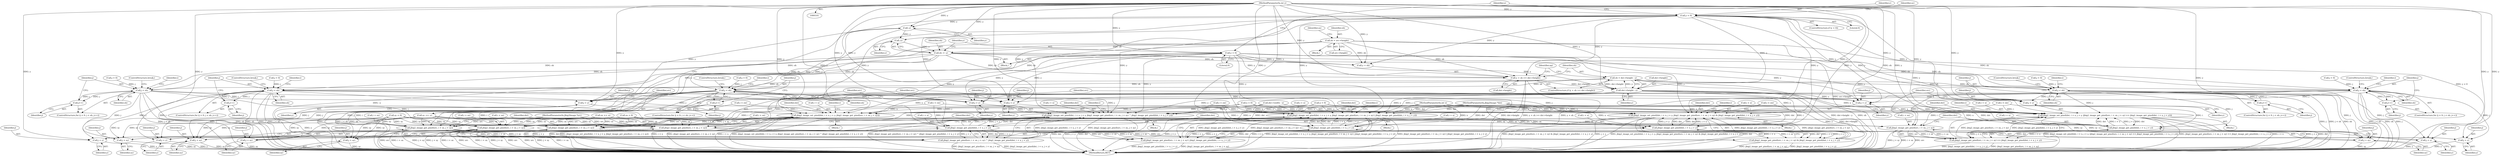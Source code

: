 digraph "0_ghostscript_e698d5c11d27212aa1098bc5b1673a3378563092_4@integer" {
"1000186" [label="(Call,sh = dst->height - y)"];
"1000188" [label="(Call,dst->height - y)"];
"1000179" [label="(Call,y + sh >= dst->height)"];
"1000148" [label="(Call,y < 0)"];
"1000106" [label="(MethodParameterIn,int y)"];
"1000160" [label="(Call,y = 0)"];
"1000156" [label="(Call,sh -= -y)"];
"1000158" [label="(Call,-y)"];
"1000154" [label="(Call,-y)"];
"1000118" [label="(Call,sh = src->height)"];
"1000201" [label="(Call,j < sh)"];
"1000204" [label="(Call,j++)"];
"1000217" [label="(Call,jbig2_image_set_pixel(dst, i + x, j + y, jbig2_image_get_pixel(src, i + sx, j + sy) | jbig2_image_get_pixel(dst, i + x, j + y)))"];
"1000234" [label="(Call,jbig2_image_get_pixel(dst, i + x, j + y))"];
"1000225" [label="(Call,jbig2_image_get_pixel(src, i + sx, j + sy) | jbig2_image_get_pixel(dst, i + x, j + y))"];
"1000222" [label="(Call,j + y)"];
"1000226" [label="(Call,jbig2_image_get_pixel(src, i + sx, j + sy))"];
"1000231" [label="(Call,j + sy)"];
"1000239" [label="(Call,j + y)"];
"1000248" [label="(Call,j < sh)"];
"1000251" [label="(Call,j++)"];
"1000264" [label="(Call,jbig2_image_set_pixel(dst, i + x, j + y, jbig2_image_get_pixel(src, i + sx, j + sy) & jbig2_image_get_pixel(dst, i + x, j + y)))"];
"1000281" [label="(Call,jbig2_image_get_pixel(dst, i + x, j + y))"];
"1000272" [label="(Call,jbig2_image_get_pixel(src, i + sx, j + sy) & jbig2_image_get_pixel(dst, i + x, j + y))"];
"1000269" [label="(Call,j + y)"];
"1000273" [label="(Call,jbig2_image_get_pixel(src, i + sx, j + sy))"];
"1000278" [label="(Call,j + sy)"];
"1000286" [label="(Call,j + y)"];
"1000295" [label="(Call,j < sh)"];
"1000298" [label="(Call,j++)"];
"1000311" [label="(Call,jbig2_image_set_pixel(dst, i + x, j + y, jbig2_image_get_pixel(src, i + sx, j + sy) ^ jbig2_image_get_pixel(dst, i + x, j + y)))"];
"1000328" [label="(Call,jbig2_image_get_pixel(dst, i + x, j + y))"];
"1000319" [label="(Call,jbig2_image_get_pixel(src, i + sx, j + sy) ^ jbig2_image_get_pixel(dst, i + x, j + y))"];
"1000316" [label="(Call,j + y)"];
"1000320" [label="(Call,jbig2_image_get_pixel(src, i + sx, j + sy))"];
"1000325" [label="(Call,j + sy)"];
"1000333" [label="(Call,j + y)"];
"1000342" [label="(Call,j < sh)"];
"1000345" [label="(Call,j++)"];
"1000358" [label="(Call,jbig2_image_set_pixel(dst, i + x, j + y, (jbig2_image_get_pixel(src, i + sx, j + sy) == jbig2_image_get_pixel(dst, i + x, j + y))))"];
"1000375" [label="(Call,jbig2_image_get_pixel(dst, i + x, j + y))"];
"1000366" [label="(Call,jbig2_image_get_pixel(src, i + sx, j + sy) == jbig2_image_get_pixel(dst, i + x, j + y))"];
"1000363" [label="(Call,j + y)"];
"1000367" [label="(Call,jbig2_image_get_pixel(src, i + sx, j + sy))"];
"1000372" [label="(Call,j + sy)"];
"1000380" [label="(Call,j + y)"];
"1000389" [label="(Call,j < sh)"];
"1000392" [label="(Call,j++)"];
"1000405" [label="(Call,jbig2_image_set_pixel(dst, i + x, j + y, jbig2_image_get_pixel(src, i + sx, j + sy)))"];
"1000410" [label="(Call,j + y)"];
"1000413" [label="(Call,jbig2_image_get_pixel(src, i + sx, j + sy))"];
"1000418" [label="(Call,j + sy)"];
"1000251" [label="(Call,j++)"];
"1000258" [label="(Call,i < sw)"];
"1000393" [label="(Identifier,j)"];
"1000412" [label="(Identifier,y)"];
"1000397" [label="(Identifier,i)"];
"1000424" [label="(MethodReturn,RET)"];
"1000136" [label="(Call,sx += -x)"];
"1000415" [label="(Call,i + sx)"];
"1000228" [label="(Call,i + sx)"];
"1000403" [label="(Identifier,i)"];
"1000147" [label="(ControlStructure,if (y < 0))"];
"1000364" [label="(Identifier,j)"];
"1000192" [label="(Identifier,y)"];
"1000189" [label="(Call,dst->height)"];
"1000249" [label="(Identifier,j)"];
"1000103" [label="(MethodParameterIn,Jbig2Image *dst)"];
"1000298" [label="(Call,j++)"];
"1000202" [label="(Identifier,j)"];
"1000376" [label="(Identifier,dst)"];
"1000151" [label="(Block,)"];
"1000296" [label="(Identifier,j)"];
"1000413" [label="(Call,jbig2_image_get_pixel(src, i + sx, j + sy))"];
"1000269" [label="(Call,j + y)"];
"1000326" [label="(Identifier,j)"];
"1000224" [label="(Identifier,y)"];
"1000124" [label="(Call,sx = 0)"];
"1000263" [label="(Block,)"];
"1000201" [label="(Call,j < sh)"];
"1000316" [label="(Call,j + y)"];
"1000313" [label="(Call,i + x)"];
"1000266" [label="(Call,i + x)"];
"1000186" [label="(Call,sh = dst->height - y)"];
"1000250" [label="(Identifier,sh)"];
"1000373" [label="(Identifier,j)"];
"1000380" [label="(Call,j + y)"];
"1000350" [label="(Identifier,i)"];
"1000356" [label="(Identifier,i)"];
"1000162" [label="(Literal,0)"];
"1000209" [label="(Identifier,i)"];
"1000410" [label="(Call,j + y)"];
"1000319" [label="(Call,jbig2_image_get_pixel(src, i + sx, j + sy) ^ jbig2_image_get_pixel(dst, i + x, j + y))"];
"1000226" [label="(Call,jbig2_image_get_pixel(src, i + sx, j + sy))"];
"1000295" [label="(Call,j < sh)"];
"1000105" [label="(MethodParameterIn,int x)"];
"1000198" [label="(Call,j = 0)"];
"1000106" [label="(MethodParameterIn,int y)"];
"1000244" [label="(ControlStructure,for (j = 0; j < sh; j++))"];
"1000252" [label="(Identifier,j)"];
"1000363" [label="(Call,j + y)"];
"1000282" [label="(Identifier,dst)"];
"1000125" [label="(Identifier,sx)"];
"1000344" [label="(Identifier,sh)"];
"1000330" [label="(Call,i + x)"];
"1000291" [label="(ControlStructure,for (j = 0; j < sh; j++))"];
"1000148" [label="(Call,y < 0)"];
"1000368" [label="(Identifier,src)"];
"1000271" [label="(Identifier,y)"];
"1000203" [label="(Identifier,sh)"];
"1000392" [label="(Call,j++)"];
"1000231" [label="(Call,j + sy)"];
"1000223" [label="(Identifier,j)"];
"1000405" [label="(Call,jbig2_image_set_pixel(dst, i + x, j + y, jbig2_image_get_pixel(src, i + sx, j + sy)))"];
"1000215" [label="(Identifier,i)"];
"1000338" [label="(ControlStructure,for (j = 0; j < sh; j++))"];
"1000325" [label="(Call,j + sy)"];
"1000322" [label="(Call,i + sx)"];
"1000153" [label="(Identifier,sy)"];
"1000365" [label="(Identifier,y)"];
"1000406" [label="(Identifier,dst)"];
"1000149" [label="(Identifier,y)"];
"1000286" [label="(Call,j + y)"];
"1000358" [label="(Call,jbig2_image_set_pixel(dst, i + x, j + y, (jbig2_image_get_pixel(src, i + sx, j + sy) == jbig2_image_get_pixel(dst, i + x, j + y))))"];
"1000414" [label="(Identifier,src)"];
"1000386" [label="(Call,j = 0)"];
"1000160" [label="(Call,y = 0)"];
"1000222" [label="(Call,j + y)"];
"1000245" [label="(Call,j = 0)"];
"1000280" [label="(Identifier,sy)"];
"1000158" [label="(Call,-y)"];
"1000166" [label="(Identifier,x)"];
"1000219" [label="(Call,i + x)"];
"1000310" [label="(Block,)"];
"1000264" [label="(Call,jbig2_image_set_pixel(dst, i + x, j + y, jbig2_image_get_pixel(src, i + sx, j + sy) & jbig2_image_get_pixel(dst, i + x, j + y)))"];
"1000108" [label="(Block,)"];
"1000375" [label="(Call,jbig2_image_get_pixel(dst, i + x, j + y))"];
"1000227" [label="(Identifier,src)"];
"1000194" [label="(Identifier,op)"];
"1000333" [label="(Call,j + y)"];
"1000161" [label="(Identifier,y)"];
"1000383" [label="(ControlStructure,break;)"];
"1000360" [label="(Call,i + x)"];
"1000317" [label="(Identifier,j)"];
"1000270" [label="(Identifier,j)"];
"1000367" [label="(Call,jbig2_image_get_pixel(src, i + sx, j + sy))"];
"1000236" [label="(Call,i + x)"];
"1000159" [label="(Identifier,y)"];
"1000321" [label="(Identifier,src)"];
"1000411" [label="(Identifier,j)"];
"1000390" [label="(Identifier,j)"];
"1000399" [label="(Call,i < sw)"];
"1000265" [label="(Identifier,dst)"];
"1000382" [label="(Identifier,y)"];
"1000187" [label="(Identifier,sh)"];
"1000389" [label="(Call,j < sh)"];
"1000278" [label="(Call,j + sy)"];
"1000188" [label="(Call,dst->height - y)"];
"1000183" [label="(Call,dst->height)"];
"1000283" [label="(Call,i + x)"];
"1000152" [label="(Call,sy += -y)"];
"1000204" [label="(Call,j++)"];
"1000352" [label="(Call,i < sw)"];
"1000328" [label="(Call,jbig2_image_get_pixel(dst, i + x, j + y))"];
"1000256" [label="(Identifier,i)"];
"1000132" [label="(Call,x < 0)"];
"1000156" [label="(Call,sh -= -y)"];
"1000118" [label="(Call,sh = src->height)"];
"1000289" [label="(ControlStructure,break;)"];
"1000242" [label="(ControlStructure,break;)"];
"1000357" [label="(Block,)"];
"1000235" [label="(Identifier,dst)"];
"1000297" [label="(Identifier,sh)"];
"1000335" [label="(Identifier,y)"];
"1000407" [label="(Call,i + x)"];
"1000359" [label="(Identifier,dst)"];
"1000234" [label="(Call,jbig2_image_get_pixel(dst, i + x, j + y))"];
"1000292" [label="(Call,j = 0)"];
"1000178" [label="(ControlStructure,if (y + sh >= dst->height))"];
"1000287" [label="(Identifier,j)"];
"1000150" [label="(Literal,0)"];
"1000157" [label="(Identifier,sh)"];
"1000334" [label="(Identifier,j)"];
"1000345" [label="(Call,j++)"];
"1000120" [label="(Call,src->height)"];
"1000205" [label="(Identifier,j)"];
"1000232" [label="(Identifier,j)"];
"1000381" [label="(Identifier,j)"];
"1000343" [label="(Identifier,j)"];
"1000104" [label="(MethodParameterIn,Jbig2Image *src)"];
"1000262" [label="(Identifier,i)"];
"1000420" [label="(Identifier,sy)"];
"1000218" [label="(Identifier,dst)"];
"1000339" [label="(Call,j = 0)"];
"1000418" [label="(Call,j + sy)"];
"1000154" [label="(Call,-y)"];
"1000233" [label="(Identifier,sy)"];
"1000155" [label="(Identifier,y)"];
"1000128" [label="(Call,sy = 0)"];
"1000273" [label="(Call,jbig2_image_get_pixel(src, i + sx, j + sy))"];
"1000342" [label="(Call,j < sh)"];
"1000216" [label="(Block,)"];
"1000311" [label="(Call,jbig2_image_set_pixel(dst, i + x, j + y, jbig2_image_get_pixel(src, i + sx, j + sy) ^ jbig2_image_get_pixel(dst, i + x, j + y)))"];
"1000312" [label="(Identifier,dst)"];
"1000404" [label="(Block,)"];
"1000369" [label="(Call,i + sx)"];
"1000179" [label="(Call,y + sh >= dst->height)"];
"1000366" [label="(Call,jbig2_image_get_pixel(src, i + sx, j + sy) == jbig2_image_get_pixel(dst, i + x, j + y))"];
"1000279" [label="(Identifier,j)"];
"1000320" [label="(Call,jbig2_image_get_pixel(src, i + sx, j + sy))"];
"1000240" [label="(Identifier,j)"];
"1000288" [label="(Identifier,y)"];
"1000119" [label="(Identifier,sh)"];
"1000305" [label="(Call,i < sw)"];
"1000318" [label="(Identifier,y)"];
"1000217" [label="(Call,jbig2_image_set_pixel(dst, i + x, j + y, jbig2_image_get_pixel(src, i + sx, j + sy) | jbig2_image_get_pixel(dst, i + x, j + y)))"];
"1000144" [label="(Call,x = 0)"];
"1000419" [label="(Identifier,j)"];
"1000275" [label="(Call,i + sx)"];
"1000346" [label="(Identifier,j)"];
"1000303" [label="(Identifier,i)"];
"1000197" [label="(ControlStructure,for (j = 0; j < sh; j++))"];
"1000372" [label="(Call,j + sy)"];
"1000272" [label="(Call,jbig2_image_get_pixel(src, i + sx, j + sy) & jbig2_image_get_pixel(dst, i + x, j + y))"];
"1000299" [label="(Identifier,j)"];
"1000421" [label="(ControlStructure,break;)"];
"1000173" [label="(Call,dst->width - x)"];
"1000329" [label="(Identifier,dst)"];
"1000336" [label="(ControlStructure,break;)"];
"1000225" [label="(Call,jbig2_image_get_pixel(src, i + sx, j + sy) | jbig2_image_get_pixel(dst, i + x, j + y))"];
"1000281" [label="(Call,jbig2_image_get_pixel(dst, i + x, j + y))"];
"1000241" [label="(Identifier,y)"];
"1000309" [label="(Identifier,i)"];
"1000391" [label="(Identifier,sh)"];
"1000239" [label="(Call,j + y)"];
"1000385" [label="(ControlStructure,for (j = 0; j < sh; j++))"];
"1000377" [label="(Call,i + x)"];
"1000374" [label="(Identifier,sy)"];
"1000180" [label="(Call,y + sh)"];
"1000211" [label="(Call,i < sw)"];
"1000248" [label="(Call,j < sh)"];
"1000327" [label="(Identifier,sy)"];
"1000274" [label="(Identifier,src)"];
"1000186" -> "1000178"  [label="AST: "];
"1000186" -> "1000188"  [label="CFG: "];
"1000187" -> "1000186"  [label="AST: "];
"1000188" -> "1000186"  [label="AST: "];
"1000194" -> "1000186"  [label="CFG: "];
"1000186" -> "1000424"  [label="DDG: dst->height - y"];
"1000186" -> "1000424"  [label="DDG: sh"];
"1000188" -> "1000186"  [label="DDG: dst->height"];
"1000188" -> "1000186"  [label="DDG: y"];
"1000186" -> "1000201"  [label="DDG: sh"];
"1000186" -> "1000248"  [label="DDG: sh"];
"1000186" -> "1000295"  [label="DDG: sh"];
"1000186" -> "1000342"  [label="DDG: sh"];
"1000186" -> "1000389"  [label="DDG: sh"];
"1000188" -> "1000192"  [label="CFG: "];
"1000189" -> "1000188"  [label="AST: "];
"1000192" -> "1000188"  [label="AST: "];
"1000188" -> "1000424"  [label="DDG: dst->height"];
"1000188" -> "1000424"  [label="DDG: y"];
"1000179" -> "1000188"  [label="DDG: dst->height"];
"1000106" -> "1000188"  [label="DDG: y"];
"1000148" -> "1000188"  [label="DDG: y"];
"1000160" -> "1000188"  [label="DDG: y"];
"1000188" -> "1000217"  [label="DDG: y"];
"1000188" -> "1000222"  [label="DDG: y"];
"1000188" -> "1000264"  [label="DDG: y"];
"1000188" -> "1000269"  [label="DDG: y"];
"1000188" -> "1000311"  [label="DDG: y"];
"1000188" -> "1000316"  [label="DDG: y"];
"1000188" -> "1000358"  [label="DDG: y"];
"1000188" -> "1000363"  [label="DDG: y"];
"1000188" -> "1000405"  [label="DDG: y"];
"1000188" -> "1000410"  [label="DDG: y"];
"1000179" -> "1000178"  [label="AST: "];
"1000179" -> "1000183"  [label="CFG: "];
"1000180" -> "1000179"  [label="AST: "];
"1000183" -> "1000179"  [label="AST: "];
"1000187" -> "1000179"  [label="CFG: "];
"1000194" -> "1000179"  [label="CFG: "];
"1000179" -> "1000424"  [label="DDG: y + sh >= dst->height"];
"1000179" -> "1000424"  [label="DDG: y + sh"];
"1000179" -> "1000424"  [label="DDG: dst->height"];
"1000148" -> "1000179"  [label="DDG: y"];
"1000160" -> "1000179"  [label="DDG: y"];
"1000106" -> "1000179"  [label="DDG: y"];
"1000156" -> "1000179"  [label="DDG: sh"];
"1000118" -> "1000179"  [label="DDG: sh"];
"1000148" -> "1000147"  [label="AST: "];
"1000148" -> "1000150"  [label="CFG: "];
"1000149" -> "1000148"  [label="AST: "];
"1000150" -> "1000148"  [label="AST: "];
"1000153" -> "1000148"  [label="CFG: "];
"1000166" -> "1000148"  [label="CFG: "];
"1000148" -> "1000424"  [label="DDG: y < 0"];
"1000106" -> "1000148"  [label="DDG: y"];
"1000148" -> "1000154"  [label="DDG: y"];
"1000148" -> "1000180"  [label="DDG: y"];
"1000148" -> "1000217"  [label="DDG: y"];
"1000148" -> "1000222"  [label="DDG: y"];
"1000148" -> "1000264"  [label="DDG: y"];
"1000148" -> "1000269"  [label="DDG: y"];
"1000148" -> "1000311"  [label="DDG: y"];
"1000148" -> "1000316"  [label="DDG: y"];
"1000148" -> "1000358"  [label="DDG: y"];
"1000148" -> "1000363"  [label="DDG: y"];
"1000148" -> "1000405"  [label="DDG: y"];
"1000148" -> "1000410"  [label="DDG: y"];
"1000106" -> "1000101"  [label="AST: "];
"1000106" -> "1000424"  [label="DDG: y"];
"1000106" -> "1000154"  [label="DDG: y"];
"1000106" -> "1000158"  [label="DDG: y"];
"1000106" -> "1000160"  [label="DDG: y"];
"1000106" -> "1000180"  [label="DDG: y"];
"1000106" -> "1000217"  [label="DDG: y"];
"1000106" -> "1000222"  [label="DDG: y"];
"1000106" -> "1000234"  [label="DDG: y"];
"1000106" -> "1000239"  [label="DDG: y"];
"1000106" -> "1000264"  [label="DDG: y"];
"1000106" -> "1000269"  [label="DDG: y"];
"1000106" -> "1000281"  [label="DDG: y"];
"1000106" -> "1000286"  [label="DDG: y"];
"1000106" -> "1000311"  [label="DDG: y"];
"1000106" -> "1000316"  [label="DDG: y"];
"1000106" -> "1000328"  [label="DDG: y"];
"1000106" -> "1000333"  [label="DDG: y"];
"1000106" -> "1000358"  [label="DDG: y"];
"1000106" -> "1000363"  [label="DDG: y"];
"1000106" -> "1000375"  [label="DDG: y"];
"1000106" -> "1000380"  [label="DDG: y"];
"1000106" -> "1000405"  [label="DDG: y"];
"1000106" -> "1000410"  [label="DDG: y"];
"1000160" -> "1000151"  [label="AST: "];
"1000160" -> "1000162"  [label="CFG: "];
"1000161" -> "1000160"  [label="AST: "];
"1000162" -> "1000160"  [label="AST: "];
"1000166" -> "1000160"  [label="CFG: "];
"1000160" -> "1000180"  [label="DDG: y"];
"1000160" -> "1000217"  [label="DDG: y"];
"1000160" -> "1000222"  [label="DDG: y"];
"1000160" -> "1000264"  [label="DDG: y"];
"1000160" -> "1000269"  [label="DDG: y"];
"1000160" -> "1000311"  [label="DDG: y"];
"1000160" -> "1000316"  [label="DDG: y"];
"1000160" -> "1000358"  [label="DDG: y"];
"1000160" -> "1000363"  [label="DDG: y"];
"1000160" -> "1000405"  [label="DDG: y"];
"1000160" -> "1000410"  [label="DDG: y"];
"1000156" -> "1000151"  [label="AST: "];
"1000156" -> "1000158"  [label="CFG: "];
"1000157" -> "1000156"  [label="AST: "];
"1000158" -> "1000156"  [label="AST: "];
"1000161" -> "1000156"  [label="CFG: "];
"1000156" -> "1000424"  [label="DDG: -y"];
"1000158" -> "1000156"  [label="DDG: y"];
"1000118" -> "1000156"  [label="DDG: sh"];
"1000156" -> "1000180"  [label="DDG: sh"];
"1000156" -> "1000201"  [label="DDG: sh"];
"1000156" -> "1000248"  [label="DDG: sh"];
"1000156" -> "1000295"  [label="DDG: sh"];
"1000156" -> "1000342"  [label="DDG: sh"];
"1000156" -> "1000389"  [label="DDG: sh"];
"1000158" -> "1000159"  [label="CFG: "];
"1000159" -> "1000158"  [label="AST: "];
"1000154" -> "1000158"  [label="DDG: y"];
"1000154" -> "1000152"  [label="AST: "];
"1000154" -> "1000155"  [label="CFG: "];
"1000155" -> "1000154"  [label="AST: "];
"1000152" -> "1000154"  [label="CFG: "];
"1000154" -> "1000152"  [label="DDG: y"];
"1000118" -> "1000108"  [label="AST: "];
"1000118" -> "1000120"  [label="CFG: "];
"1000119" -> "1000118"  [label="AST: "];
"1000120" -> "1000118"  [label="AST: "];
"1000125" -> "1000118"  [label="CFG: "];
"1000118" -> "1000424"  [label="DDG: src->height"];
"1000118" -> "1000180"  [label="DDG: sh"];
"1000118" -> "1000201"  [label="DDG: sh"];
"1000118" -> "1000248"  [label="DDG: sh"];
"1000118" -> "1000295"  [label="DDG: sh"];
"1000118" -> "1000342"  [label="DDG: sh"];
"1000118" -> "1000389"  [label="DDG: sh"];
"1000201" -> "1000197"  [label="AST: "];
"1000201" -> "1000203"  [label="CFG: "];
"1000202" -> "1000201"  [label="AST: "];
"1000203" -> "1000201"  [label="AST: "];
"1000209" -> "1000201"  [label="CFG: "];
"1000242" -> "1000201"  [label="CFG: "];
"1000201" -> "1000424"  [label="DDG: j < sh"];
"1000201" -> "1000424"  [label="DDG: sh"];
"1000201" -> "1000424"  [label="DDG: j"];
"1000198" -> "1000201"  [label="DDG: j"];
"1000204" -> "1000201"  [label="DDG: j"];
"1000201" -> "1000204"  [label="DDG: j"];
"1000201" -> "1000217"  [label="DDG: j"];
"1000201" -> "1000222"  [label="DDG: j"];
"1000201" -> "1000226"  [label="DDG: j"];
"1000201" -> "1000231"  [label="DDG: j"];
"1000201" -> "1000234"  [label="DDG: j"];
"1000201" -> "1000239"  [label="DDG: j"];
"1000204" -> "1000197"  [label="AST: "];
"1000204" -> "1000205"  [label="CFG: "];
"1000205" -> "1000204"  [label="AST: "];
"1000202" -> "1000204"  [label="CFG: "];
"1000217" -> "1000216"  [label="AST: "];
"1000217" -> "1000225"  [label="CFG: "];
"1000218" -> "1000217"  [label="AST: "];
"1000219" -> "1000217"  [label="AST: "];
"1000222" -> "1000217"  [label="AST: "];
"1000225" -> "1000217"  [label="AST: "];
"1000215" -> "1000217"  [label="CFG: "];
"1000217" -> "1000424"  [label="DDG: jbig2_image_get_pixel(src, i + sx, j + sy) | jbig2_image_get_pixel(dst, i + x, j + y)"];
"1000217" -> "1000424"  [label="DDG: i + x"];
"1000217" -> "1000424"  [label="DDG: jbig2_image_set_pixel(dst, i + x, j + y, jbig2_image_get_pixel(src, i + sx, j + sy) | jbig2_image_get_pixel(dst, i + x, j + y))"];
"1000217" -> "1000424"  [label="DDG: dst"];
"1000217" -> "1000424"  [label="DDG: j + y"];
"1000234" -> "1000217"  [label="DDG: dst"];
"1000234" -> "1000217"  [label="DDG: i + x"];
"1000234" -> "1000217"  [label="DDG: j + y"];
"1000103" -> "1000217"  [label="DDG: dst"];
"1000211" -> "1000217"  [label="DDG: i"];
"1000173" -> "1000217"  [label="DDG: x"];
"1000105" -> "1000217"  [label="DDG: x"];
"1000132" -> "1000217"  [label="DDG: x"];
"1000144" -> "1000217"  [label="DDG: x"];
"1000225" -> "1000217"  [label="DDG: jbig2_image_get_pixel(src, i + sx, j + sy)"];
"1000225" -> "1000217"  [label="DDG: jbig2_image_get_pixel(dst, i + x, j + y)"];
"1000217" -> "1000234"  [label="DDG: dst"];
"1000234" -> "1000225"  [label="AST: "];
"1000234" -> "1000239"  [label="CFG: "];
"1000235" -> "1000234"  [label="AST: "];
"1000236" -> "1000234"  [label="AST: "];
"1000239" -> "1000234"  [label="AST: "];
"1000225" -> "1000234"  [label="CFG: "];
"1000234" -> "1000225"  [label="DDG: dst"];
"1000234" -> "1000225"  [label="DDG: i + x"];
"1000234" -> "1000225"  [label="DDG: j + y"];
"1000103" -> "1000234"  [label="DDG: dst"];
"1000211" -> "1000234"  [label="DDG: i"];
"1000105" -> "1000234"  [label="DDG: x"];
"1000226" -> "1000225"  [label="AST: "];
"1000225" -> "1000424"  [label="DDG: jbig2_image_get_pixel(src, i + sx, j + sy)"];
"1000225" -> "1000424"  [label="DDG: jbig2_image_get_pixel(dst, i + x, j + y)"];
"1000226" -> "1000225"  [label="DDG: src"];
"1000226" -> "1000225"  [label="DDG: i + sx"];
"1000226" -> "1000225"  [label="DDG: j + sy"];
"1000222" -> "1000224"  [label="CFG: "];
"1000223" -> "1000222"  [label="AST: "];
"1000224" -> "1000222"  [label="AST: "];
"1000227" -> "1000222"  [label="CFG: "];
"1000226" -> "1000231"  [label="CFG: "];
"1000227" -> "1000226"  [label="AST: "];
"1000228" -> "1000226"  [label="AST: "];
"1000231" -> "1000226"  [label="AST: "];
"1000235" -> "1000226"  [label="CFG: "];
"1000226" -> "1000424"  [label="DDG: src"];
"1000226" -> "1000424"  [label="DDG: i + sx"];
"1000226" -> "1000424"  [label="DDG: j + sy"];
"1000104" -> "1000226"  [label="DDG: src"];
"1000211" -> "1000226"  [label="DDG: i"];
"1000124" -> "1000226"  [label="DDG: sx"];
"1000136" -> "1000226"  [label="DDG: sx"];
"1000128" -> "1000226"  [label="DDG: sy"];
"1000152" -> "1000226"  [label="DDG: sy"];
"1000231" -> "1000233"  [label="CFG: "];
"1000232" -> "1000231"  [label="AST: "];
"1000233" -> "1000231"  [label="AST: "];
"1000231" -> "1000424"  [label="DDG: sy"];
"1000128" -> "1000231"  [label="DDG: sy"];
"1000152" -> "1000231"  [label="DDG: sy"];
"1000239" -> "1000241"  [label="CFG: "];
"1000240" -> "1000239"  [label="AST: "];
"1000241" -> "1000239"  [label="AST: "];
"1000239" -> "1000424"  [label="DDG: y"];
"1000248" -> "1000244"  [label="AST: "];
"1000248" -> "1000250"  [label="CFG: "];
"1000249" -> "1000248"  [label="AST: "];
"1000250" -> "1000248"  [label="AST: "];
"1000256" -> "1000248"  [label="CFG: "];
"1000289" -> "1000248"  [label="CFG: "];
"1000248" -> "1000424"  [label="DDG: j < sh"];
"1000248" -> "1000424"  [label="DDG: sh"];
"1000248" -> "1000424"  [label="DDG: j"];
"1000251" -> "1000248"  [label="DDG: j"];
"1000245" -> "1000248"  [label="DDG: j"];
"1000248" -> "1000251"  [label="DDG: j"];
"1000248" -> "1000264"  [label="DDG: j"];
"1000248" -> "1000269"  [label="DDG: j"];
"1000248" -> "1000273"  [label="DDG: j"];
"1000248" -> "1000278"  [label="DDG: j"];
"1000248" -> "1000281"  [label="DDG: j"];
"1000248" -> "1000286"  [label="DDG: j"];
"1000251" -> "1000244"  [label="AST: "];
"1000251" -> "1000252"  [label="CFG: "];
"1000252" -> "1000251"  [label="AST: "];
"1000249" -> "1000251"  [label="CFG: "];
"1000264" -> "1000263"  [label="AST: "];
"1000264" -> "1000272"  [label="CFG: "];
"1000265" -> "1000264"  [label="AST: "];
"1000266" -> "1000264"  [label="AST: "];
"1000269" -> "1000264"  [label="AST: "];
"1000272" -> "1000264"  [label="AST: "];
"1000262" -> "1000264"  [label="CFG: "];
"1000264" -> "1000424"  [label="DDG: dst"];
"1000264" -> "1000424"  [label="DDG: j + y"];
"1000264" -> "1000424"  [label="DDG: jbig2_image_set_pixel(dst, i + x, j + y, jbig2_image_get_pixel(src, i + sx, j + sy) & jbig2_image_get_pixel(dst, i + x, j + y))"];
"1000264" -> "1000424"  [label="DDG: i + x"];
"1000264" -> "1000424"  [label="DDG: jbig2_image_get_pixel(src, i + sx, j + sy) & jbig2_image_get_pixel(dst, i + x, j + y)"];
"1000281" -> "1000264"  [label="DDG: dst"];
"1000281" -> "1000264"  [label="DDG: i + x"];
"1000281" -> "1000264"  [label="DDG: j + y"];
"1000103" -> "1000264"  [label="DDG: dst"];
"1000258" -> "1000264"  [label="DDG: i"];
"1000173" -> "1000264"  [label="DDG: x"];
"1000105" -> "1000264"  [label="DDG: x"];
"1000132" -> "1000264"  [label="DDG: x"];
"1000144" -> "1000264"  [label="DDG: x"];
"1000272" -> "1000264"  [label="DDG: jbig2_image_get_pixel(src, i + sx, j + sy)"];
"1000272" -> "1000264"  [label="DDG: jbig2_image_get_pixel(dst, i + x, j + y)"];
"1000264" -> "1000281"  [label="DDG: dst"];
"1000281" -> "1000272"  [label="AST: "];
"1000281" -> "1000286"  [label="CFG: "];
"1000282" -> "1000281"  [label="AST: "];
"1000283" -> "1000281"  [label="AST: "];
"1000286" -> "1000281"  [label="AST: "];
"1000272" -> "1000281"  [label="CFG: "];
"1000281" -> "1000272"  [label="DDG: dst"];
"1000281" -> "1000272"  [label="DDG: i + x"];
"1000281" -> "1000272"  [label="DDG: j + y"];
"1000103" -> "1000281"  [label="DDG: dst"];
"1000258" -> "1000281"  [label="DDG: i"];
"1000105" -> "1000281"  [label="DDG: x"];
"1000273" -> "1000272"  [label="AST: "];
"1000272" -> "1000424"  [label="DDG: jbig2_image_get_pixel(src, i + sx, j + sy)"];
"1000272" -> "1000424"  [label="DDG: jbig2_image_get_pixel(dst, i + x, j + y)"];
"1000273" -> "1000272"  [label="DDG: src"];
"1000273" -> "1000272"  [label="DDG: i + sx"];
"1000273" -> "1000272"  [label="DDG: j + sy"];
"1000269" -> "1000271"  [label="CFG: "];
"1000270" -> "1000269"  [label="AST: "];
"1000271" -> "1000269"  [label="AST: "];
"1000274" -> "1000269"  [label="CFG: "];
"1000273" -> "1000278"  [label="CFG: "];
"1000274" -> "1000273"  [label="AST: "];
"1000275" -> "1000273"  [label="AST: "];
"1000278" -> "1000273"  [label="AST: "];
"1000282" -> "1000273"  [label="CFG: "];
"1000273" -> "1000424"  [label="DDG: i + sx"];
"1000273" -> "1000424"  [label="DDG: src"];
"1000273" -> "1000424"  [label="DDG: j + sy"];
"1000104" -> "1000273"  [label="DDG: src"];
"1000258" -> "1000273"  [label="DDG: i"];
"1000124" -> "1000273"  [label="DDG: sx"];
"1000136" -> "1000273"  [label="DDG: sx"];
"1000128" -> "1000273"  [label="DDG: sy"];
"1000152" -> "1000273"  [label="DDG: sy"];
"1000278" -> "1000280"  [label="CFG: "];
"1000279" -> "1000278"  [label="AST: "];
"1000280" -> "1000278"  [label="AST: "];
"1000278" -> "1000424"  [label="DDG: sy"];
"1000128" -> "1000278"  [label="DDG: sy"];
"1000152" -> "1000278"  [label="DDG: sy"];
"1000286" -> "1000288"  [label="CFG: "];
"1000287" -> "1000286"  [label="AST: "];
"1000288" -> "1000286"  [label="AST: "];
"1000286" -> "1000424"  [label="DDG: y"];
"1000295" -> "1000291"  [label="AST: "];
"1000295" -> "1000297"  [label="CFG: "];
"1000296" -> "1000295"  [label="AST: "];
"1000297" -> "1000295"  [label="AST: "];
"1000303" -> "1000295"  [label="CFG: "];
"1000336" -> "1000295"  [label="CFG: "];
"1000295" -> "1000424"  [label="DDG: j"];
"1000295" -> "1000424"  [label="DDG: sh"];
"1000295" -> "1000424"  [label="DDG: j < sh"];
"1000292" -> "1000295"  [label="DDG: j"];
"1000298" -> "1000295"  [label="DDG: j"];
"1000295" -> "1000298"  [label="DDG: j"];
"1000295" -> "1000311"  [label="DDG: j"];
"1000295" -> "1000316"  [label="DDG: j"];
"1000295" -> "1000320"  [label="DDG: j"];
"1000295" -> "1000325"  [label="DDG: j"];
"1000295" -> "1000328"  [label="DDG: j"];
"1000295" -> "1000333"  [label="DDG: j"];
"1000298" -> "1000291"  [label="AST: "];
"1000298" -> "1000299"  [label="CFG: "];
"1000299" -> "1000298"  [label="AST: "];
"1000296" -> "1000298"  [label="CFG: "];
"1000311" -> "1000310"  [label="AST: "];
"1000311" -> "1000319"  [label="CFG: "];
"1000312" -> "1000311"  [label="AST: "];
"1000313" -> "1000311"  [label="AST: "];
"1000316" -> "1000311"  [label="AST: "];
"1000319" -> "1000311"  [label="AST: "];
"1000309" -> "1000311"  [label="CFG: "];
"1000311" -> "1000424"  [label="DDG: dst"];
"1000311" -> "1000424"  [label="DDG: j + y"];
"1000311" -> "1000424"  [label="DDG: i + x"];
"1000311" -> "1000424"  [label="DDG: jbig2_image_set_pixel(dst, i + x, j + y, jbig2_image_get_pixel(src, i + sx, j + sy) ^ jbig2_image_get_pixel(dst, i + x, j + y))"];
"1000311" -> "1000424"  [label="DDG: jbig2_image_get_pixel(src, i + sx, j + sy) ^ jbig2_image_get_pixel(dst, i + x, j + y)"];
"1000328" -> "1000311"  [label="DDG: dst"];
"1000328" -> "1000311"  [label="DDG: i + x"];
"1000328" -> "1000311"  [label="DDG: j + y"];
"1000103" -> "1000311"  [label="DDG: dst"];
"1000305" -> "1000311"  [label="DDG: i"];
"1000173" -> "1000311"  [label="DDG: x"];
"1000105" -> "1000311"  [label="DDG: x"];
"1000132" -> "1000311"  [label="DDG: x"];
"1000144" -> "1000311"  [label="DDG: x"];
"1000319" -> "1000311"  [label="DDG: jbig2_image_get_pixel(src, i + sx, j + sy)"];
"1000319" -> "1000311"  [label="DDG: jbig2_image_get_pixel(dst, i + x, j + y)"];
"1000311" -> "1000328"  [label="DDG: dst"];
"1000328" -> "1000319"  [label="AST: "];
"1000328" -> "1000333"  [label="CFG: "];
"1000329" -> "1000328"  [label="AST: "];
"1000330" -> "1000328"  [label="AST: "];
"1000333" -> "1000328"  [label="AST: "];
"1000319" -> "1000328"  [label="CFG: "];
"1000328" -> "1000319"  [label="DDG: dst"];
"1000328" -> "1000319"  [label="DDG: i + x"];
"1000328" -> "1000319"  [label="DDG: j + y"];
"1000103" -> "1000328"  [label="DDG: dst"];
"1000305" -> "1000328"  [label="DDG: i"];
"1000105" -> "1000328"  [label="DDG: x"];
"1000320" -> "1000319"  [label="AST: "];
"1000319" -> "1000424"  [label="DDG: jbig2_image_get_pixel(dst, i + x, j + y)"];
"1000319" -> "1000424"  [label="DDG: jbig2_image_get_pixel(src, i + sx, j + sy)"];
"1000320" -> "1000319"  [label="DDG: src"];
"1000320" -> "1000319"  [label="DDG: i + sx"];
"1000320" -> "1000319"  [label="DDG: j + sy"];
"1000316" -> "1000318"  [label="CFG: "];
"1000317" -> "1000316"  [label="AST: "];
"1000318" -> "1000316"  [label="AST: "];
"1000321" -> "1000316"  [label="CFG: "];
"1000320" -> "1000325"  [label="CFG: "];
"1000321" -> "1000320"  [label="AST: "];
"1000322" -> "1000320"  [label="AST: "];
"1000325" -> "1000320"  [label="AST: "];
"1000329" -> "1000320"  [label="CFG: "];
"1000320" -> "1000424"  [label="DDG: i + sx"];
"1000320" -> "1000424"  [label="DDG: j + sy"];
"1000320" -> "1000424"  [label="DDG: src"];
"1000104" -> "1000320"  [label="DDG: src"];
"1000305" -> "1000320"  [label="DDG: i"];
"1000124" -> "1000320"  [label="DDG: sx"];
"1000136" -> "1000320"  [label="DDG: sx"];
"1000128" -> "1000320"  [label="DDG: sy"];
"1000152" -> "1000320"  [label="DDG: sy"];
"1000325" -> "1000327"  [label="CFG: "];
"1000326" -> "1000325"  [label="AST: "];
"1000327" -> "1000325"  [label="AST: "];
"1000325" -> "1000424"  [label="DDG: sy"];
"1000128" -> "1000325"  [label="DDG: sy"];
"1000152" -> "1000325"  [label="DDG: sy"];
"1000333" -> "1000335"  [label="CFG: "];
"1000334" -> "1000333"  [label="AST: "];
"1000335" -> "1000333"  [label="AST: "];
"1000333" -> "1000424"  [label="DDG: y"];
"1000342" -> "1000338"  [label="AST: "];
"1000342" -> "1000344"  [label="CFG: "];
"1000343" -> "1000342"  [label="AST: "];
"1000344" -> "1000342"  [label="AST: "];
"1000350" -> "1000342"  [label="CFG: "];
"1000383" -> "1000342"  [label="CFG: "];
"1000342" -> "1000424"  [label="DDG: sh"];
"1000342" -> "1000424"  [label="DDG: j"];
"1000342" -> "1000424"  [label="DDG: j < sh"];
"1000339" -> "1000342"  [label="DDG: j"];
"1000345" -> "1000342"  [label="DDG: j"];
"1000342" -> "1000345"  [label="DDG: j"];
"1000342" -> "1000358"  [label="DDG: j"];
"1000342" -> "1000363"  [label="DDG: j"];
"1000342" -> "1000367"  [label="DDG: j"];
"1000342" -> "1000372"  [label="DDG: j"];
"1000342" -> "1000375"  [label="DDG: j"];
"1000342" -> "1000380"  [label="DDG: j"];
"1000345" -> "1000338"  [label="AST: "];
"1000345" -> "1000346"  [label="CFG: "];
"1000346" -> "1000345"  [label="AST: "];
"1000343" -> "1000345"  [label="CFG: "];
"1000358" -> "1000357"  [label="AST: "];
"1000358" -> "1000366"  [label="CFG: "];
"1000359" -> "1000358"  [label="AST: "];
"1000360" -> "1000358"  [label="AST: "];
"1000363" -> "1000358"  [label="AST: "];
"1000366" -> "1000358"  [label="AST: "];
"1000356" -> "1000358"  [label="CFG: "];
"1000358" -> "1000424"  [label="DDG: jbig2_image_set_pixel(dst, i + x, j + y, (jbig2_image_get_pixel(src, i + sx, j + sy) == jbig2_image_get_pixel(dst, i + x, j + y)))"];
"1000358" -> "1000424"  [label="DDG: jbig2_image_get_pixel(src, i + sx, j + sy) == jbig2_image_get_pixel(dst, i + x, j + y)"];
"1000358" -> "1000424"  [label="DDG: i + x"];
"1000358" -> "1000424"  [label="DDG: j + y"];
"1000358" -> "1000424"  [label="DDG: dst"];
"1000375" -> "1000358"  [label="DDG: dst"];
"1000375" -> "1000358"  [label="DDG: i + x"];
"1000375" -> "1000358"  [label="DDG: j + y"];
"1000103" -> "1000358"  [label="DDG: dst"];
"1000352" -> "1000358"  [label="DDG: i"];
"1000173" -> "1000358"  [label="DDG: x"];
"1000105" -> "1000358"  [label="DDG: x"];
"1000132" -> "1000358"  [label="DDG: x"];
"1000144" -> "1000358"  [label="DDG: x"];
"1000366" -> "1000358"  [label="DDG: jbig2_image_get_pixel(src, i + sx, j + sy)"];
"1000366" -> "1000358"  [label="DDG: jbig2_image_get_pixel(dst, i + x, j + y)"];
"1000358" -> "1000375"  [label="DDG: dst"];
"1000375" -> "1000366"  [label="AST: "];
"1000375" -> "1000380"  [label="CFG: "];
"1000376" -> "1000375"  [label="AST: "];
"1000377" -> "1000375"  [label="AST: "];
"1000380" -> "1000375"  [label="AST: "];
"1000366" -> "1000375"  [label="CFG: "];
"1000375" -> "1000366"  [label="DDG: dst"];
"1000375" -> "1000366"  [label="DDG: i + x"];
"1000375" -> "1000366"  [label="DDG: j + y"];
"1000103" -> "1000375"  [label="DDG: dst"];
"1000352" -> "1000375"  [label="DDG: i"];
"1000105" -> "1000375"  [label="DDG: x"];
"1000367" -> "1000366"  [label="AST: "];
"1000366" -> "1000424"  [label="DDG: jbig2_image_get_pixel(dst, i + x, j + y)"];
"1000366" -> "1000424"  [label="DDG: jbig2_image_get_pixel(src, i + sx, j + sy)"];
"1000367" -> "1000366"  [label="DDG: src"];
"1000367" -> "1000366"  [label="DDG: i + sx"];
"1000367" -> "1000366"  [label="DDG: j + sy"];
"1000363" -> "1000365"  [label="CFG: "];
"1000364" -> "1000363"  [label="AST: "];
"1000365" -> "1000363"  [label="AST: "];
"1000368" -> "1000363"  [label="CFG: "];
"1000367" -> "1000372"  [label="CFG: "];
"1000368" -> "1000367"  [label="AST: "];
"1000369" -> "1000367"  [label="AST: "];
"1000372" -> "1000367"  [label="AST: "];
"1000376" -> "1000367"  [label="CFG: "];
"1000367" -> "1000424"  [label="DDG: i + sx"];
"1000367" -> "1000424"  [label="DDG: src"];
"1000367" -> "1000424"  [label="DDG: j + sy"];
"1000104" -> "1000367"  [label="DDG: src"];
"1000352" -> "1000367"  [label="DDG: i"];
"1000124" -> "1000367"  [label="DDG: sx"];
"1000136" -> "1000367"  [label="DDG: sx"];
"1000128" -> "1000367"  [label="DDG: sy"];
"1000152" -> "1000367"  [label="DDG: sy"];
"1000372" -> "1000374"  [label="CFG: "];
"1000373" -> "1000372"  [label="AST: "];
"1000374" -> "1000372"  [label="AST: "];
"1000372" -> "1000424"  [label="DDG: sy"];
"1000128" -> "1000372"  [label="DDG: sy"];
"1000152" -> "1000372"  [label="DDG: sy"];
"1000380" -> "1000382"  [label="CFG: "];
"1000381" -> "1000380"  [label="AST: "];
"1000382" -> "1000380"  [label="AST: "];
"1000380" -> "1000424"  [label="DDG: y"];
"1000389" -> "1000385"  [label="AST: "];
"1000389" -> "1000391"  [label="CFG: "];
"1000390" -> "1000389"  [label="AST: "];
"1000391" -> "1000389"  [label="AST: "];
"1000397" -> "1000389"  [label="CFG: "];
"1000421" -> "1000389"  [label="CFG: "];
"1000389" -> "1000424"  [label="DDG: j < sh"];
"1000389" -> "1000424"  [label="DDG: j"];
"1000389" -> "1000424"  [label="DDG: sh"];
"1000392" -> "1000389"  [label="DDG: j"];
"1000386" -> "1000389"  [label="DDG: j"];
"1000389" -> "1000392"  [label="DDG: j"];
"1000389" -> "1000405"  [label="DDG: j"];
"1000389" -> "1000410"  [label="DDG: j"];
"1000389" -> "1000413"  [label="DDG: j"];
"1000389" -> "1000418"  [label="DDG: j"];
"1000392" -> "1000385"  [label="AST: "];
"1000392" -> "1000393"  [label="CFG: "];
"1000393" -> "1000392"  [label="AST: "];
"1000390" -> "1000392"  [label="CFG: "];
"1000405" -> "1000404"  [label="AST: "];
"1000405" -> "1000413"  [label="CFG: "];
"1000406" -> "1000405"  [label="AST: "];
"1000407" -> "1000405"  [label="AST: "];
"1000410" -> "1000405"  [label="AST: "];
"1000413" -> "1000405"  [label="AST: "];
"1000403" -> "1000405"  [label="CFG: "];
"1000405" -> "1000424"  [label="DDG: jbig2_image_set_pixel(dst, i + x, j + y, jbig2_image_get_pixel(src, i + sx, j + sy))"];
"1000405" -> "1000424"  [label="DDG: i + x"];
"1000405" -> "1000424"  [label="DDG: jbig2_image_get_pixel(src, i + sx, j + sy)"];
"1000405" -> "1000424"  [label="DDG: j + y"];
"1000405" -> "1000424"  [label="DDG: dst"];
"1000103" -> "1000405"  [label="DDG: dst"];
"1000399" -> "1000405"  [label="DDG: i"];
"1000173" -> "1000405"  [label="DDG: x"];
"1000105" -> "1000405"  [label="DDG: x"];
"1000132" -> "1000405"  [label="DDG: x"];
"1000144" -> "1000405"  [label="DDG: x"];
"1000413" -> "1000405"  [label="DDG: src"];
"1000413" -> "1000405"  [label="DDG: i + sx"];
"1000413" -> "1000405"  [label="DDG: j + sy"];
"1000410" -> "1000412"  [label="CFG: "];
"1000411" -> "1000410"  [label="AST: "];
"1000412" -> "1000410"  [label="AST: "];
"1000414" -> "1000410"  [label="CFG: "];
"1000410" -> "1000424"  [label="DDG: y"];
"1000413" -> "1000418"  [label="CFG: "];
"1000414" -> "1000413"  [label="AST: "];
"1000415" -> "1000413"  [label="AST: "];
"1000418" -> "1000413"  [label="AST: "];
"1000413" -> "1000424"  [label="DDG: src"];
"1000413" -> "1000424"  [label="DDG: j + sy"];
"1000413" -> "1000424"  [label="DDG: i + sx"];
"1000104" -> "1000413"  [label="DDG: src"];
"1000399" -> "1000413"  [label="DDG: i"];
"1000124" -> "1000413"  [label="DDG: sx"];
"1000136" -> "1000413"  [label="DDG: sx"];
"1000152" -> "1000413"  [label="DDG: sy"];
"1000128" -> "1000413"  [label="DDG: sy"];
"1000418" -> "1000420"  [label="CFG: "];
"1000419" -> "1000418"  [label="AST: "];
"1000420" -> "1000418"  [label="AST: "];
"1000418" -> "1000424"  [label="DDG: sy"];
"1000152" -> "1000418"  [label="DDG: sy"];
"1000128" -> "1000418"  [label="DDG: sy"];
}
